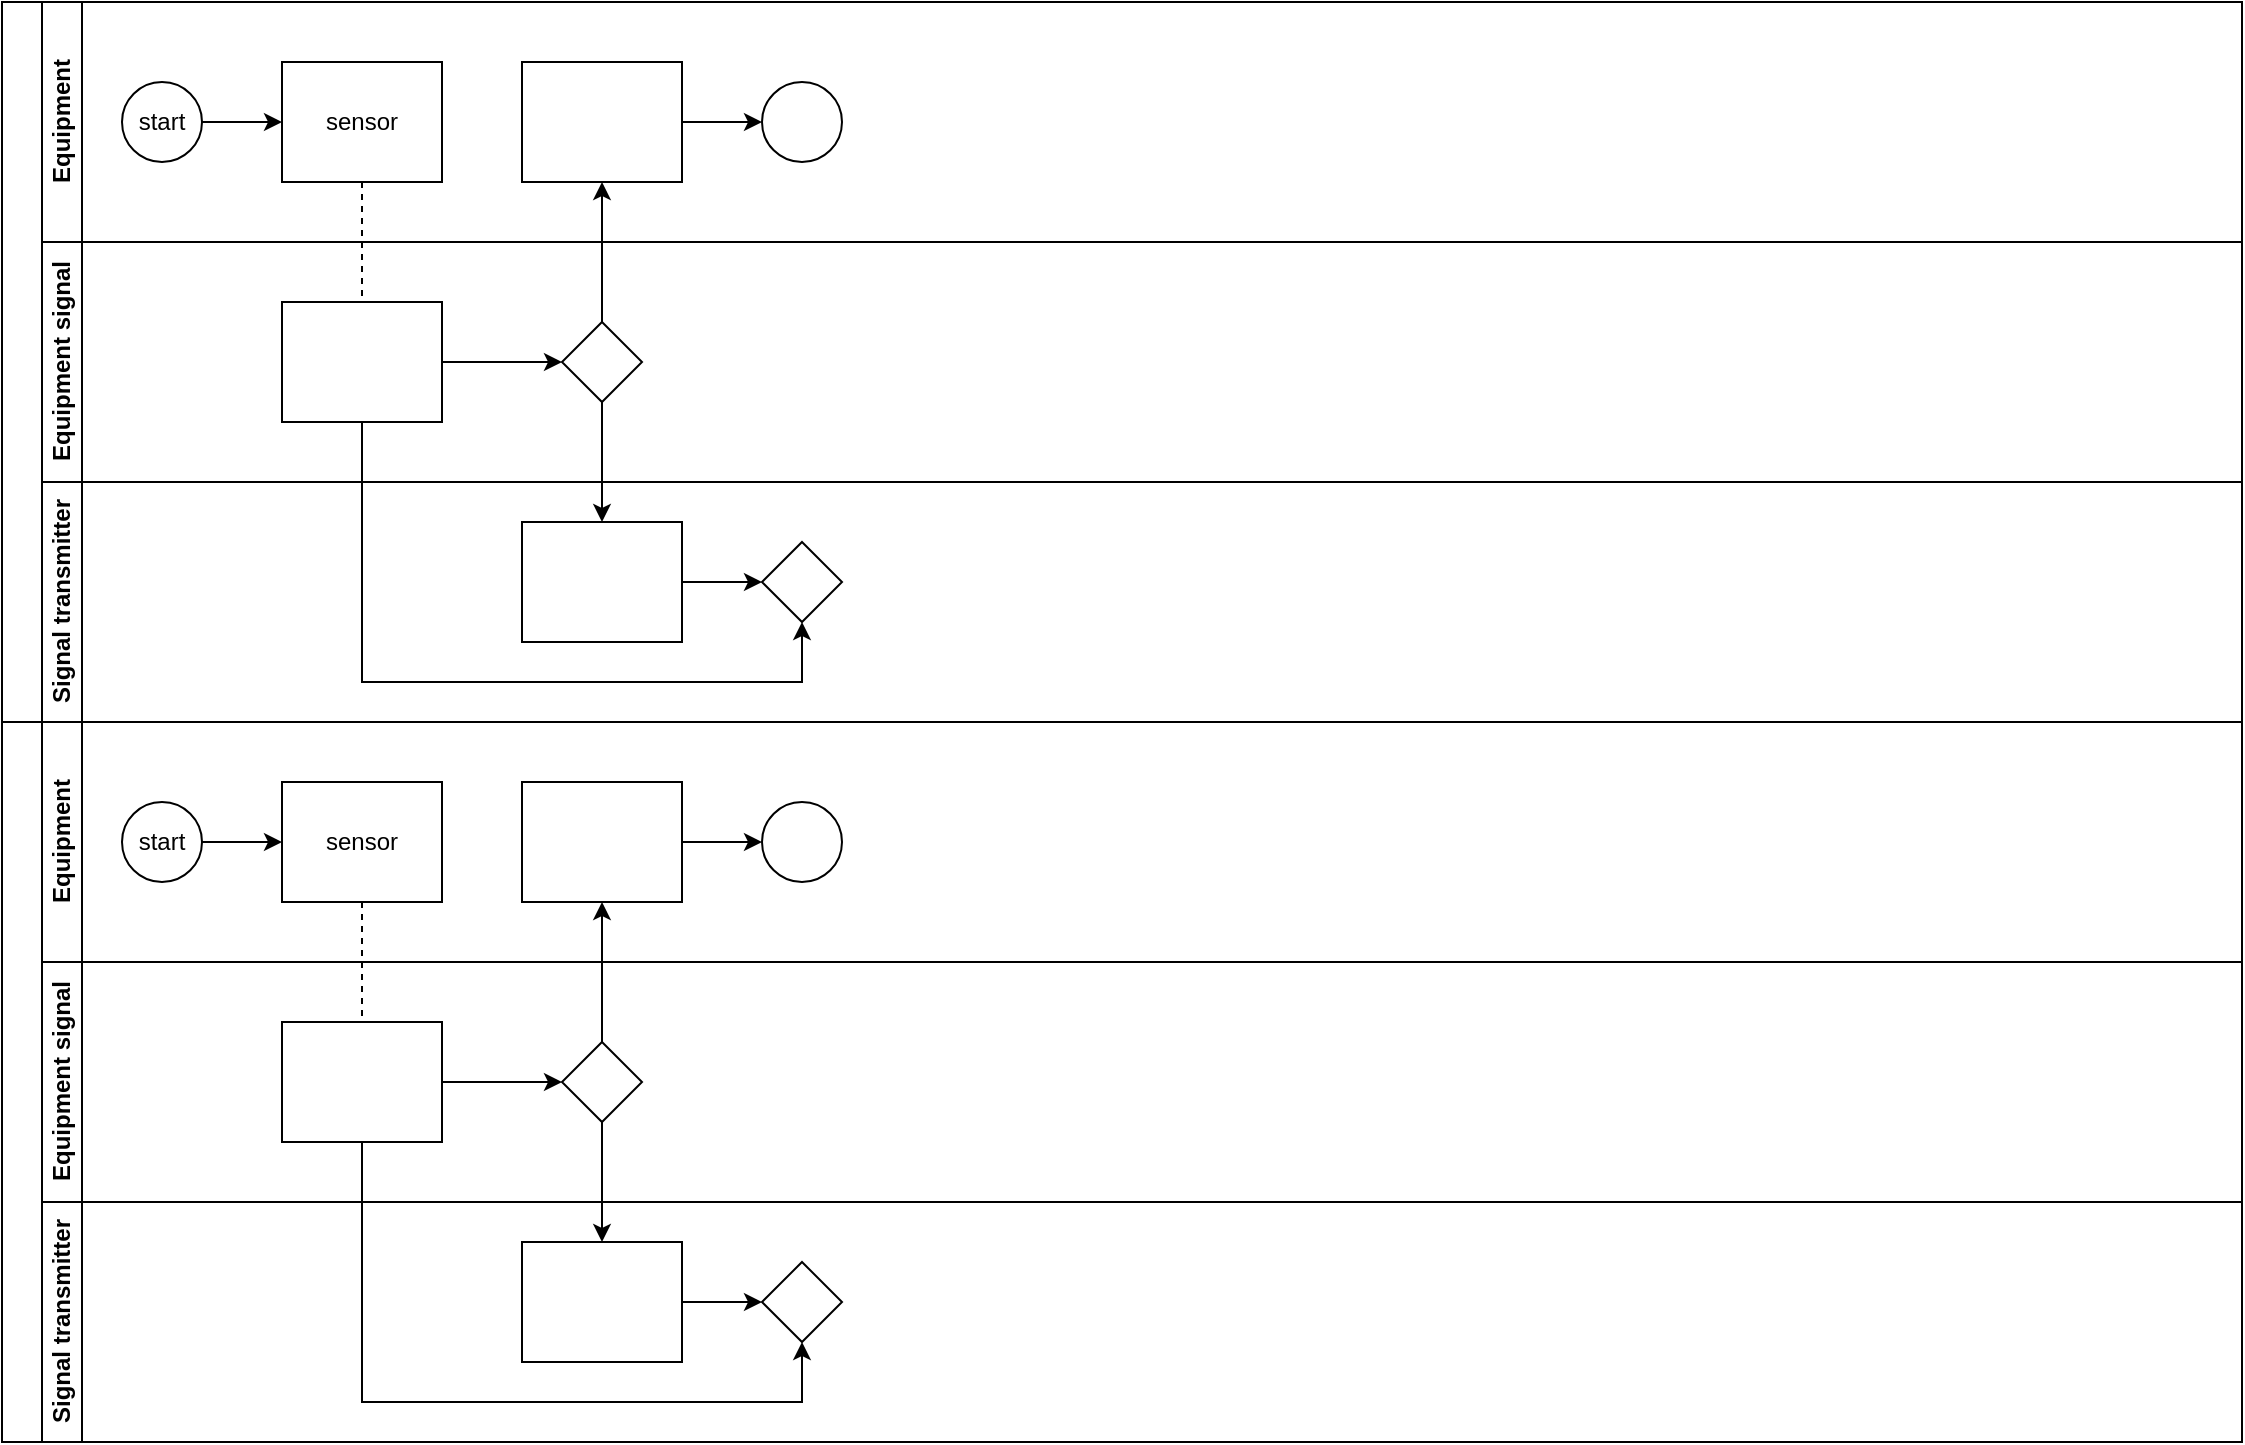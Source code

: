 <mxfile version="24.3.1" type="github">
  <diagram id="prtHgNgQTEPvFCAcTncT" name="Page-1">
    <mxGraphModel dx="1155" dy="633" grid="1" gridSize="10" guides="1" tooltips="1" connect="1" arrows="1" fold="1" page="1" pageScale="1" pageWidth="827" pageHeight="1169" math="0" shadow="0">
      <root>
        <mxCell id="0" />
        <mxCell id="1" parent="0" />
        <mxCell id="dNxyNK7c78bLwvsdeMH5-19" value="" style="swimlane;html=1;childLayout=stackLayout;resizeParent=1;resizeParentMax=0;horizontal=0;startSize=20;horizontalStack=0;" parent="1" vertex="1">
          <mxGeometry width="1120" height="360" as="geometry" />
        </mxCell>
        <mxCell id="dNxyNK7c78bLwvsdeMH5-27" value="" style="edgeStyle=orthogonalEdgeStyle;rounded=0;orthogonalLoop=1;jettySize=auto;html=1;dashed=1;endArrow=none;endFill=0;" parent="dNxyNK7c78bLwvsdeMH5-19" source="dNxyNK7c78bLwvsdeMH5-24" target="dNxyNK7c78bLwvsdeMH5-26" edge="1">
          <mxGeometry relative="1" as="geometry" />
        </mxCell>
        <mxCell id="dNxyNK7c78bLwvsdeMH5-31" style="edgeStyle=orthogonalEdgeStyle;rounded=0;orthogonalLoop=1;jettySize=auto;html=1;endArrow=classic;endFill=1;" parent="dNxyNK7c78bLwvsdeMH5-19" source="dNxyNK7c78bLwvsdeMH5-28" target="dNxyNK7c78bLwvsdeMH5-30" edge="1">
          <mxGeometry relative="1" as="geometry" />
        </mxCell>
        <mxCell id="dNxyNK7c78bLwvsdeMH5-35" style="edgeStyle=orthogonalEdgeStyle;rounded=0;orthogonalLoop=1;jettySize=auto;html=1;endArrow=classic;endFill=1;" parent="dNxyNK7c78bLwvsdeMH5-19" source="dNxyNK7c78bLwvsdeMH5-28" target="dNxyNK7c78bLwvsdeMH5-34" edge="1">
          <mxGeometry relative="1" as="geometry" />
        </mxCell>
        <mxCell id="dNxyNK7c78bLwvsdeMH5-38" style="edgeStyle=orthogonalEdgeStyle;rounded=0;orthogonalLoop=1;jettySize=auto;html=1;endArrow=classic;endFill=1;" parent="dNxyNK7c78bLwvsdeMH5-19" source="dNxyNK7c78bLwvsdeMH5-26" target="dNxyNK7c78bLwvsdeMH5-36" edge="1">
          <mxGeometry relative="1" as="geometry">
            <Array as="points">
              <mxPoint x="180" y="340" />
              <mxPoint x="400" y="340" />
            </Array>
          </mxGeometry>
        </mxCell>
        <mxCell id="dNxyNK7c78bLwvsdeMH5-20" value="Equipment" style="swimlane;html=1;startSize=20;horizontal=0;" parent="dNxyNK7c78bLwvsdeMH5-19" vertex="1">
          <mxGeometry x="20" width="1100" height="120" as="geometry" />
        </mxCell>
        <mxCell id="dNxyNK7c78bLwvsdeMH5-25" value="" style="edgeStyle=orthogonalEdgeStyle;rounded=0;orthogonalLoop=1;jettySize=auto;html=1;" parent="dNxyNK7c78bLwvsdeMH5-20" source="dNxyNK7c78bLwvsdeMH5-23" target="dNxyNK7c78bLwvsdeMH5-24" edge="1">
          <mxGeometry relative="1" as="geometry" />
        </mxCell>
        <mxCell id="dNxyNK7c78bLwvsdeMH5-23" value="start" style="ellipse;whiteSpace=wrap;html=1;" parent="dNxyNK7c78bLwvsdeMH5-20" vertex="1">
          <mxGeometry x="40" y="40" width="40" height="40" as="geometry" />
        </mxCell>
        <mxCell id="dNxyNK7c78bLwvsdeMH5-24" value="sensor" style="rounded=0;whiteSpace=wrap;html=1;fontFamily=Helvetica;fontSize=12;fontColor=#000000;align=center;" parent="dNxyNK7c78bLwvsdeMH5-20" vertex="1">
          <mxGeometry x="120" y="30" width="80" height="60" as="geometry" />
        </mxCell>
        <mxCell id="dNxyNK7c78bLwvsdeMH5-33" value="" style="edgeStyle=orthogonalEdgeStyle;rounded=0;orthogonalLoop=1;jettySize=auto;html=1;endArrow=classic;endFill=1;" parent="dNxyNK7c78bLwvsdeMH5-20" source="dNxyNK7c78bLwvsdeMH5-30" target="dNxyNK7c78bLwvsdeMH5-32" edge="1">
          <mxGeometry relative="1" as="geometry" />
        </mxCell>
        <mxCell id="dNxyNK7c78bLwvsdeMH5-30" value="" style="rounded=0;whiteSpace=wrap;html=1;fontFamily=Helvetica;fontSize=12;fontColor=#000000;align=center;" parent="dNxyNK7c78bLwvsdeMH5-20" vertex="1">
          <mxGeometry x="240" y="30" width="80" height="60" as="geometry" />
        </mxCell>
        <mxCell id="dNxyNK7c78bLwvsdeMH5-32" value="" style="ellipse;whiteSpace=wrap;html=1;" parent="dNxyNK7c78bLwvsdeMH5-20" vertex="1">
          <mxGeometry x="360" y="40" width="40" height="40" as="geometry" />
        </mxCell>
        <mxCell id="dNxyNK7c78bLwvsdeMH5-21" value="Equipment signal" style="swimlane;html=1;startSize=20;horizontal=0;" parent="dNxyNK7c78bLwvsdeMH5-19" vertex="1">
          <mxGeometry x="20" y="120" width="1100" height="120" as="geometry" />
        </mxCell>
        <mxCell id="dNxyNK7c78bLwvsdeMH5-29" value="" style="edgeStyle=orthogonalEdgeStyle;rounded=0;orthogonalLoop=1;jettySize=auto;html=1;endArrow=classic;endFill=1;" parent="dNxyNK7c78bLwvsdeMH5-21" source="dNxyNK7c78bLwvsdeMH5-26" target="dNxyNK7c78bLwvsdeMH5-28" edge="1">
          <mxGeometry relative="1" as="geometry" />
        </mxCell>
        <mxCell id="dNxyNK7c78bLwvsdeMH5-26" value="" style="rounded=0;whiteSpace=wrap;html=1;fontFamily=Helvetica;fontSize=12;fontColor=#000000;align=center;" parent="dNxyNK7c78bLwvsdeMH5-21" vertex="1">
          <mxGeometry x="120" y="30" width="80" height="60" as="geometry" />
        </mxCell>
        <mxCell id="dNxyNK7c78bLwvsdeMH5-28" value="" style="rhombus;whiteSpace=wrap;html=1;fontFamily=Helvetica;fontSize=12;fontColor=#000000;align=center;" parent="dNxyNK7c78bLwvsdeMH5-21" vertex="1">
          <mxGeometry x="260" y="40" width="40" height="40" as="geometry" />
        </mxCell>
        <mxCell id="dNxyNK7c78bLwvsdeMH5-22" value="Signal transmitter" style="swimlane;html=1;startSize=20;horizontal=0;" parent="dNxyNK7c78bLwvsdeMH5-19" vertex="1">
          <mxGeometry x="20" y="240" width="1100" height="120" as="geometry">
            <mxRectangle x="20" y="240" width="430" height="30" as="alternateBounds" />
          </mxGeometry>
        </mxCell>
        <mxCell id="dNxyNK7c78bLwvsdeMH5-37" value="" style="edgeStyle=orthogonalEdgeStyle;rounded=0;orthogonalLoop=1;jettySize=auto;html=1;endArrow=classic;endFill=1;" parent="dNxyNK7c78bLwvsdeMH5-22" source="dNxyNK7c78bLwvsdeMH5-34" target="dNxyNK7c78bLwvsdeMH5-36" edge="1">
          <mxGeometry relative="1" as="geometry" />
        </mxCell>
        <mxCell id="dNxyNK7c78bLwvsdeMH5-34" value="" style="rounded=0;whiteSpace=wrap;html=1;fontFamily=Helvetica;fontSize=12;fontColor=#000000;align=center;" parent="dNxyNK7c78bLwvsdeMH5-22" vertex="1">
          <mxGeometry x="240" y="20" width="80" height="60" as="geometry" />
        </mxCell>
        <mxCell id="dNxyNK7c78bLwvsdeMH5-36" value="" style="rhombus;whiteSpace=wrap;html=1;fontFamily=Helvetica;fontSize=12;fontColor=#000000;align=center;" parent="dNxyNK7c78bLwvsdeMH5-22" vertex="1">
          <mxGeometry x="360" y="30" width="40" height="40" as="geometry" />
        </mxCell>
        <mxCell id="mkR1BZJplaOjV8n7JHUe-5" value="" style="swimlane;html=1;childLayout=stackLayout;resizeParent=1;resizeParentMax=0;horizontal=0;startSize=20;horizontalStack=0;" vertex="1" parent="1">
          <mxGeometry y="360" width="1120" height="360" as="geometry" />
        </mxCell>
        <mxCell id="mkR1BZJplaOjV8n7JHUe-6" value="" style="edgeStyle=orthogonalEdgeStyle;rounded=0;orthogonalLoop=1;jettySize=auto;html=1;dashed=1;endArrow=none;endFill=0;" edge="1" parent="mkR1BZJplaOjV8n7JHUe-5" source="mkR1BZJplaOjV8n7JHUe-13" target="mkR1BZJplaOjV8n7JHUe-19">
          <mxGeometry relative="1" as="geometry" />
        </mxCell>
        <mxCell id="mkR1BZJplaOjV8n7JHUe-7" style="edgeStyle=orthogonalEdgeStyle;rounded=0;orthogonalLoop=1;jettySize=auto;html=1;endArrow=classic;endFill=1;" edge="1" parent="mkR1BZJplaOjV8n7JHUe-5" source="mkR1BZJplaOjV8n7JHUe-20" target="mkR1BZJplaOjV8n7JHUe-15">
          <mxGeometry relative="1" as="geometry" />
        </mxCell>
        <mxCell id="mkR1BZJplaOjV8n7JHUe-8" style="edgeStyle=orthogonalEdgeStyle;rounded=0;orthogonalLoop=1;jettySize=auto;html=1;endArrow=classic;endFill=1;" edge="1" parent="mkR1BZJplaOjV8n7JHUe-5" source="mkR1BZJplaOjV8n7JHUe-20" target="mkR1BZJplaOjV8n7JHUe-23">
          <mxGeometry relative="1" as="geometry" />
        </mxCell>
        <mxCell id="mkR1BZJplaOjV8n7JHUe-9" style="edgeStyle=orthogonalEdgeStyle;rounded=0;orthogonalLoop=1;jettySize=auto;html=1;endArrow=classic;endFill=1;" edge="1" parent="mkR1BZJplaOjV8n7JHUe-5" source="mkR1BZJplaOjV8n7JHUe-19" target="mkR1BZJplaOjV8n7JHUe-24">
          <mxGeometry relative="1" as="geometry">
            <Array as="points">
              <mxPoint x="180" y="340" />
              <mxPoint x="400" y="340" />
            </Array>
          </mxGeometry>
        </mxCell>
        <mxCell id="mkR1BZJplaOjV8n7JHUe-10" value="Equipment" style="swimlane;html=1;startSize=20;horizontal=0;" vertex="1" parent="mkR1BZJplaOjV8n7JHUe-5">
          <mxGeometry x="20" width="1100" height="120" as="geometry" />
        </mxCell>
        <mxCell id="mkR1BZJplaOjV8n7JHUe-11" value="" style="edgeStyle=orthogonalEdgeStyle;rounded=0;orthogonalLoop=1;jettySize=auto;html=1;" edge="1" parent="mkR1BZJplaOjV8n7JHUe-10" source="mkR1BZJplaOjV8n7JHUe-12" target="mkR1BZJplaOjV8n7JHUe-13">
          <mxGeometry relative="1" as="geometry" />
        </mxCell>
        <mxCell id="mkR1BZJplaOjV8n7JHUe-12" value="start" style="ellipse;whiteSpace=wrap;html=1;" vertex="1" parent="mkR1BZJplaOjV8n7JHUe-10">
          <mxGeometry x="40" y="40" width="40" height="40" as="geometry" />
        </mxCell>
        <mxCell id="mkR1BZJplaOjV8n7JHUe-13" value="sensor" style="rounded=0;whiteSpace=wrap;html=1;fontFamily=Helvetica;fontSize=12;fontColor=#000000;align=center;" vertex="1" parent="mkR1BZJplaOjV8n7JHUe-10">
          <mxGeometry x="120" y="30" width="80" height="60" as="geometry" />
        </mxCell>
        <mxCell id="mkR1BZJplaOjV8n7JHUe-14" value="" style="edgeStyle=orthogonalEdgeStyle;rounded=0;orthogonalLoop=1;jettySize=auto;html=1;endArrow=classic;endFill=1;" edge="1" parent="mkR1BZJplaOjV8n7JHUe-10" source="mkR1BZJplaOjV8n7JHUe-15" target="mkR1BZJplaOjV8n7JHUe-16">
          <mxGeometry relative="1" as="geometry" />
        </mxCell>
        <mxCell id="mkR1BZJplaOjV8n7JHUe-15" value="" style="rounded=0;whiteSpace=wrap;html=1;fontFamily=Helvetica;fontSize=12;fontColor=#000000;align=center;" vertex="1" parent="mkR1BZJplaOjV8n7JHUe-10">
          <mxGeometry x="240" y="30" width="80" height="60" as="geometry" />
        </mxCell>
        <mxCell id="mkR1BZJplaOjV8n7JHUe-16" value="" style="ellipse;whiteSpace=wrap;html=1;" vertex="1" parent="mkR1BZJplaOjV8n7JHUe-10">
          <mxGeometry x="360" y="40" width="40" height="40" as="geometry" />
        </mxCell>
        <mxCell id="mkR1BZJplaOjV8n7JHUe-17" value="Equipment signal" style="swimlane;html=1;startSize=20;horizontal=0;" vertex="1" parent="mkR1BZJplaOjV8n7JHUe-5">
          <mxGeometry x="20" y="120" width="1100" height="120" as="geometry" />
        </mxCell>
        <mxCell id="mkR1BZJplaOjV8n7JHUe-18" value="" style="edgeStyle=orthogonalEdgeStyle;rounded=0;orthogonalLoop=1;jettySize=auto;html=1;endArrow=classic;endFill=1;" edge="1" parent="mkR1BZJplaOjV8n7JHUe-17" source="mkR1BZJplaOjV8n7JHUe-19" target="mkR1BZJplaOjV8n7JHUe-20">
          <mxGeometry relative="1" as="geometry" />
        </mxCell>
        <mxCell id="mkR1BZJplaOjV8n7JHUe-19" value="" style="rounded=0;whiteSpace=wrap;html=1;fontFamily=Helvetica;fontSize=12;fontColor=#000000;align=center;" vertex="1" parent="mkR1BZJplaOjV8n7JHUe-17">
          <mxGeometry x="120" y="30" width="80" height="60" as="geometry" />
        </mxCell>
        <mxCell id="mkR1BZJplaOjV8n7JHUe-20" value="" style="rhombus;whiteSpace=wrap;html=1;fontFamily=Helvetica;fontSize=12;fontColor=#000000;align=center;" vertex="1" parent="mkR1BZJplaOjV8n7JHUe-17">
          <mxGeometry x="260" y="40" width="40" height="40" as="geometry" />
        </mxCell>
        <mxCell id="mkR1BZJplaOjV8n7JHUe-21" value="Signal transmitter" style="swimlane;html=1;startSize=20;horizontal=0;" vertex="1" parent="mkR1BZJplaOjV8n7JHUe-5">
          <mxGeometry x="20" y="240" width="1100" height="120" as="geometry">
            <mxRectangle x="20" y="240" width="430" height="30" as="alternateBounds" />
          </mxGeometry>
        </mxCell>
        <mxCell id="mkR1BZJplaOjV8n7JHUe-22" value="" style="edgeStyle=orthogonalEdgeStyle;rounded=0;orthogonalLoop=1;jettySize=auto;html=1;endArrow=classic;endFill=1;" edge="1" parent="mkR1BZJplaOjV8n7JHUe-21" source="mkR1BZJplaOjV8n7JHUe-23" target="mkR1BZJplaOjV8n7JHUe-24">
          <mxGeometry relative="1" as="geometry" />
        </mxCell>
        <mxCell id="mkR1BZJplaOjV8n7JHUe-23" value="" style="rounded=0;whiteSpace=wrap;html=1;fontFamily=Helvetica;fontSize=12;fontColor=#000000;align=center;" vertex="1" parent="mkR1BZJplaOjV8n7JHUe-21">
          <mxGeometry x="240" y="20" width="80" height="60" as="geometry" />
        </mxCell>
        <mxCell id="mkR1BZJplaOjV8n7JHUe-24" value="" style="rhombus;whiteSpace=wrap;html=1;fontFamily=Helvetica;fontSize=12;fontColor=#000000;align=center;" vertex="1" parent="mkR1BZJplaOjV8n7JHUe-21">
          <mxGeometry x="360" y="30" width="40" height="40" as="geometry" />
        </mxCell>
      </root>
    </mxGraphModel>
  </diagram>
</mxfile>
